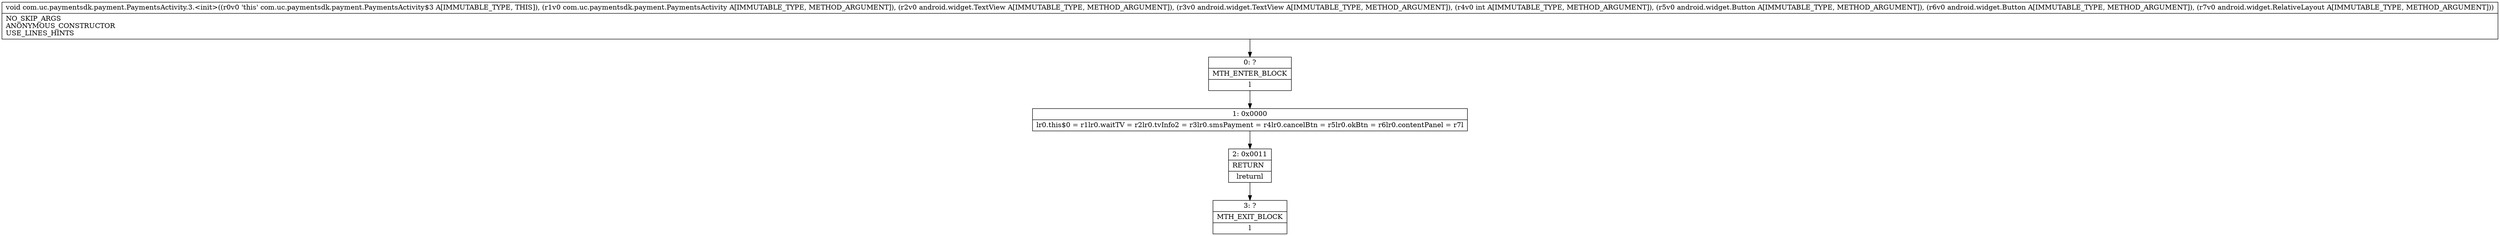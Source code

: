 digraph "CFG forcom.uc.paymentsdk.payment.PaymentsActivity.3.\<init\>(Lcom\/uc\/paymentsdk\/payment\/PaymentsActivity;Landroid\/widget\/TextView;Landroid\/widget\/TextView;ILandroid\/widget\/Button;Landroid\/widget\/Button;Landroid\/widget\/RelativeLayout;)V" {
Node_0 [shape=record,label="{0\:\ ?|MTH_ENTER_BLOCK\l|l}"];
Node_1 [shape=record,label="{1\:\ 0x0000|lr0.this$0 = r1lr0.waitTV = r2lr0.tvInfo2 = r3lr0.smsPayment = r4lr0.cancelBtn = r5lr0.okBtn = r6lr0.contentPanel = r7l}"];
Node_2 [shape=record,label="{2\:\ 0x0011|RETURN\l|lreturnl}"];
Node_3 [shape=record,label="{3\:\ ?|MTH_EXIT_BLOCK\l|l}"];
MethodNode[shape=record,label="{void com.uc.paymentsdk.payment.PaymentsActivity.3.\<init\>((r0v0 'this' com.uc.paymentsdk.payment.PaymentsActivity$3 A[IMMUTABLE_TYPE, THIS]), (r1v0 com.uc.paymentsdk.payment.PaymentsActivity A[IMMUTABLE_TYPE, METHOD_ARGUMENT]), (r2v0 android.widget.TextView A[IMMUTABLE_TYPE, METHOD_ARGUMENT]), (r3v0 android.widget.TextView A[IMMUTABLE_TYPE, METHOD_ARGUMENT]), (r4v0 int A[IMMUTABLE_TYPE, METHOD_ARGUMENT]), (r5v0 android.widget.Button A[IMMUTABLE_TYPE, METHOD_ARGUMENT]), (r6v0 android.widget.Button A[IMMUTABLE_TYPE, METHOD_ARGUMENT]), (r7v0 android.widget.RelativeLayout A[IMMUTABLE_TYPE, METHOD_ARGUMENT]))  | NO_SKIP_ARGS\lANONYMOUS_CONSTRUCTOR\lUSE_LINES_HINTS\l}"];
MethodNode -> Node_0;
Node_0 -> Node_1;
Node_1 -> Node_2;
Node_2 -> Node_3;
}

